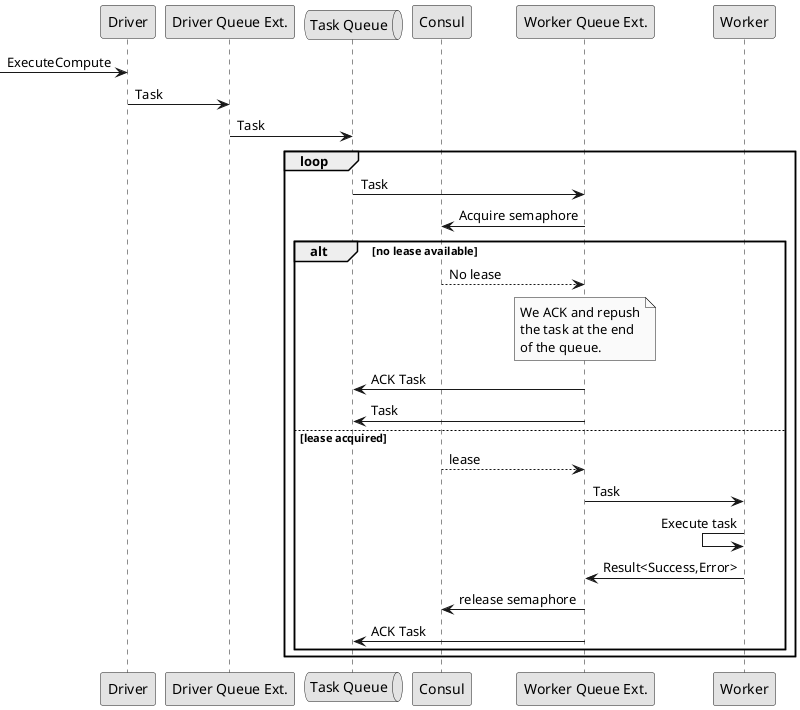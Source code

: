 @startuml
skinparam Monochrome true
skinparam Shadowing false

participant "Driver" as drv
participant "Driver Queue Ext." as dext
queue "Task Queue" as que
participant "Consul" as cons
participant "Worker Queue Ext." as wext
participant "Worker" as wrk

->drv: ExecuteCompute
drv->dext: Task
dext->que: Task
loop
    que->wext: Task
    cons<-wext: Acquire semaphore
    alt no lease available
        cons-->wext: No lease
        note over wext: We ACK and repush\nthe task at the end\nof the queue.
        que<-wext: ACK Task
        que<-wext: Task
    else lease acquired
        cons-->wext: lease
        wext->wrk: Task
        wrk<-wrk: Execute task
        wrk->wext: Result<Success,Error>
        cons<-wext: release semaphore
        que<-wext: ACK Task
    end
end
@enduml
